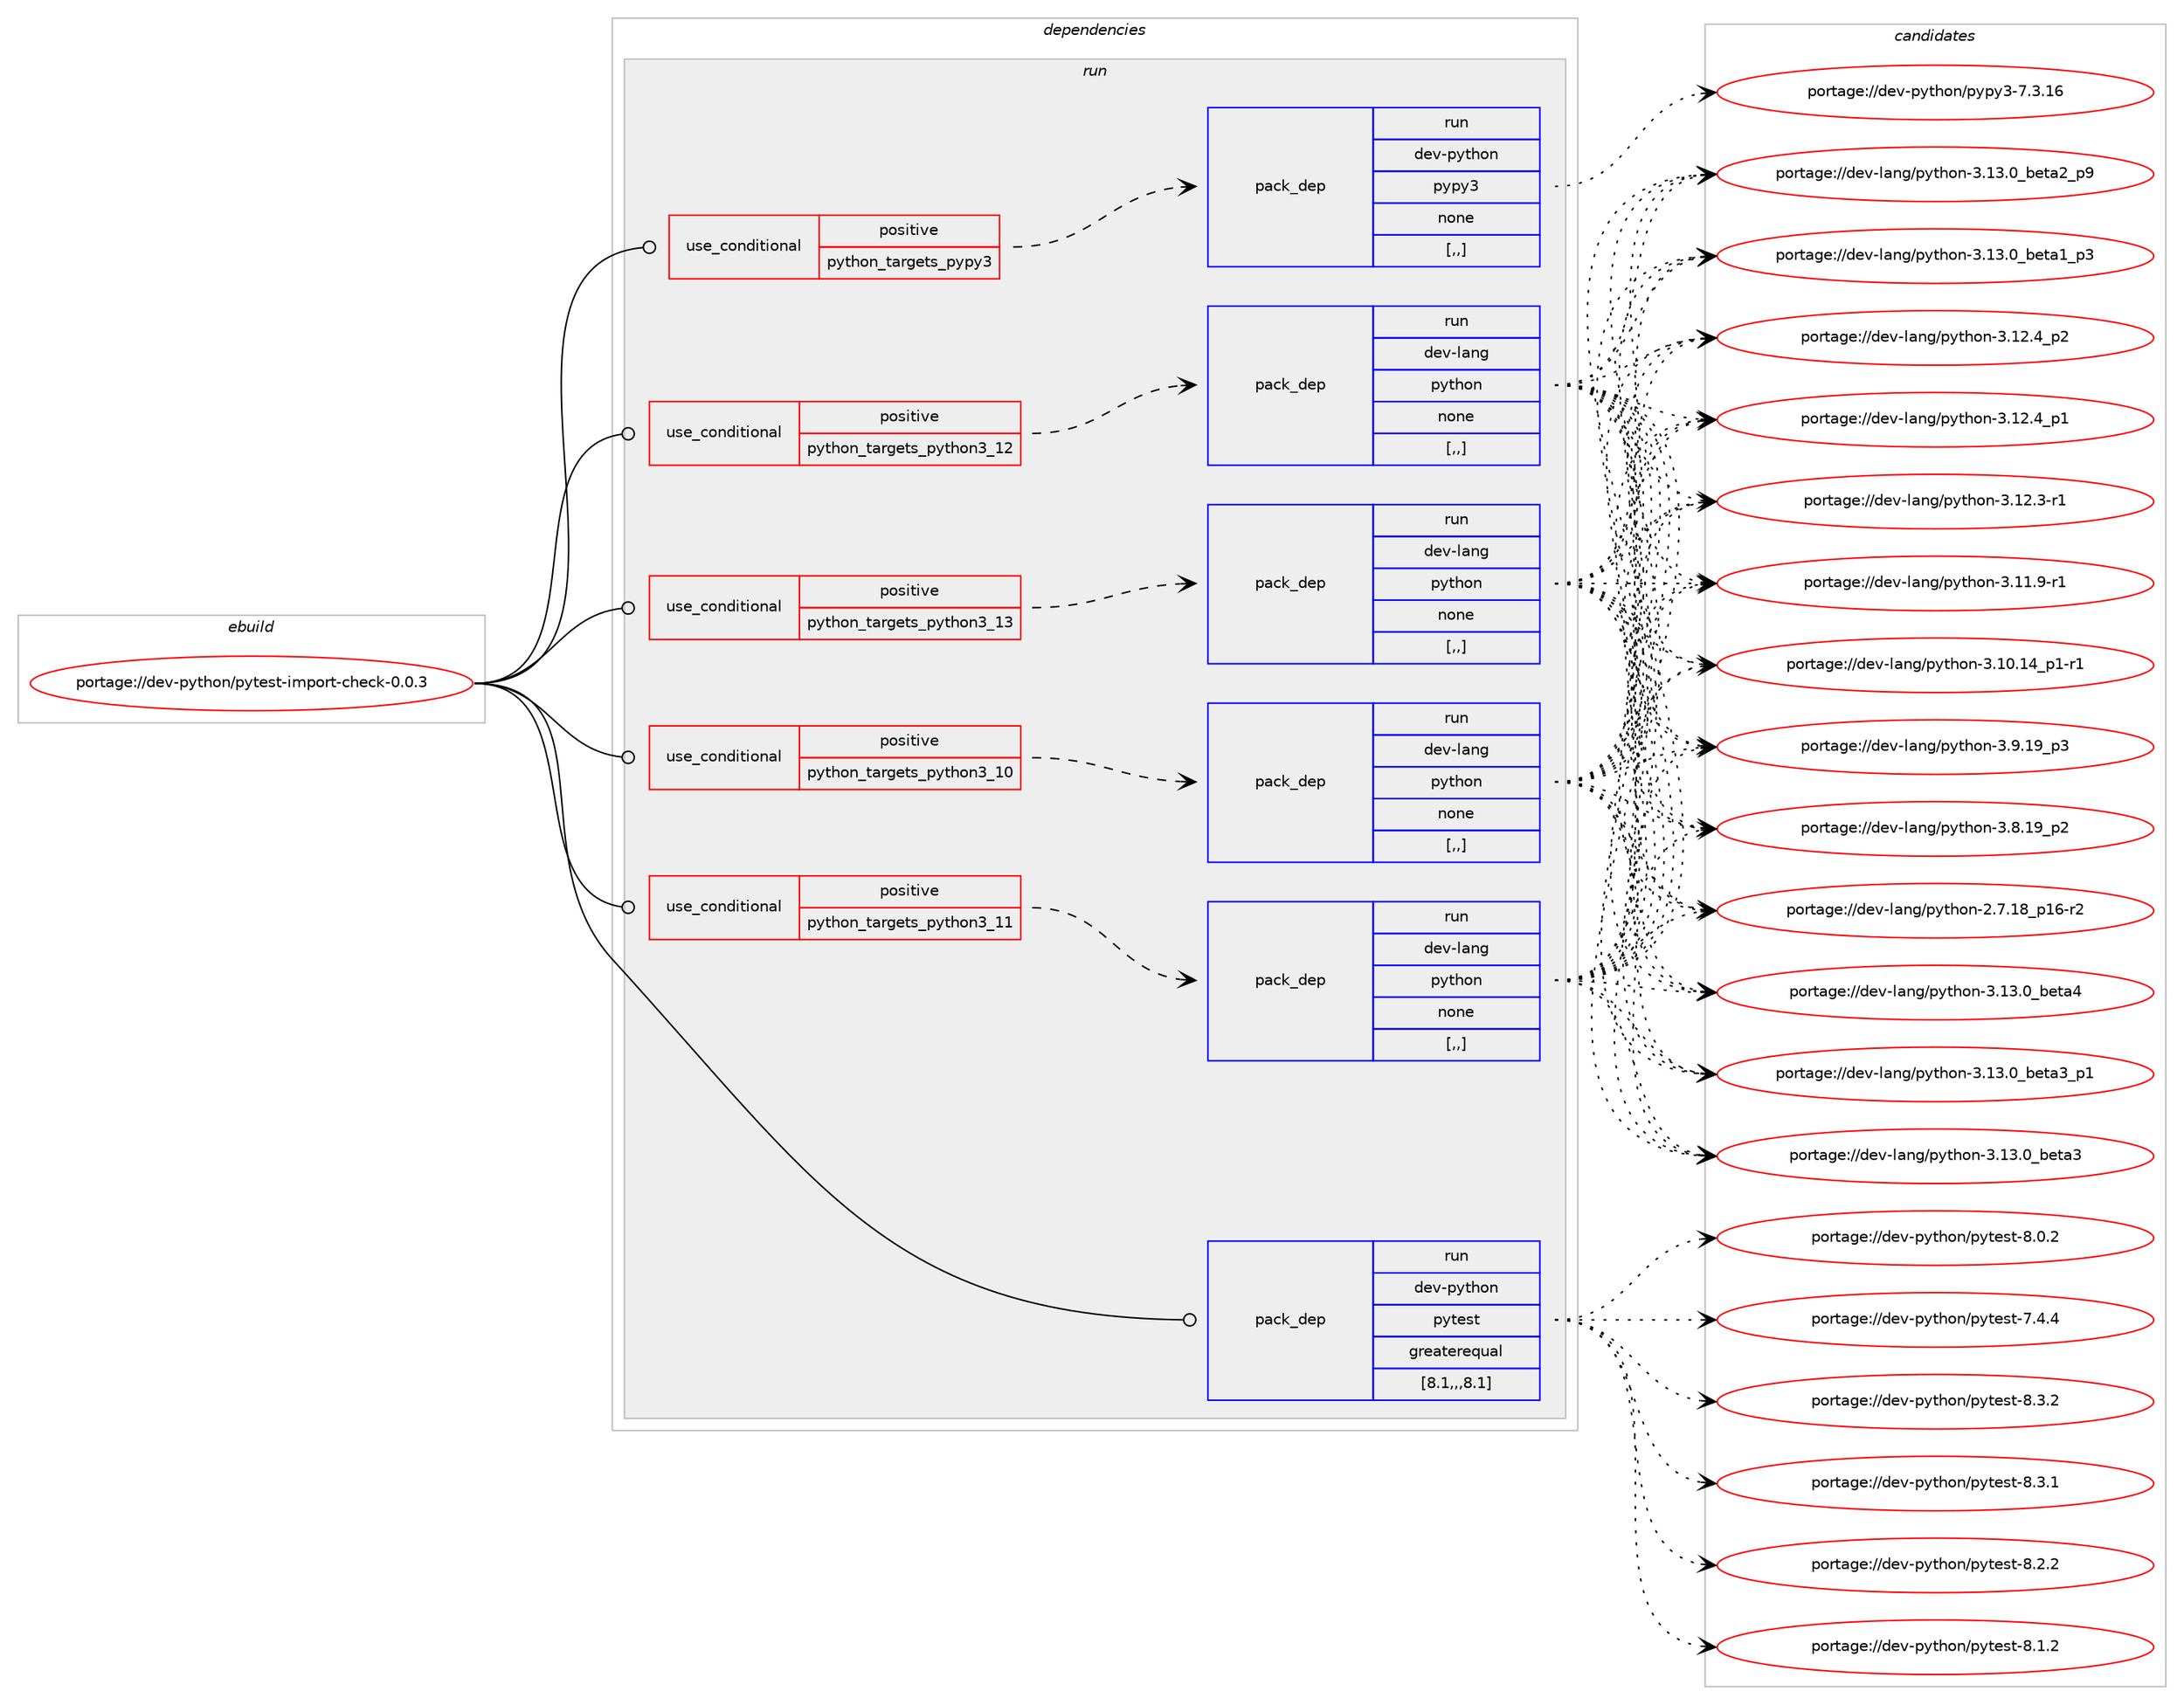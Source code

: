 digraph prolog {

# *************
# Graph options
# *************

newrank=true;
concentrate=true;
compound=true;
graph [rankdir=LR,fontname=Helvetica,fontsize=10,ranksep=1.5];#, ranksep=2.5, nodesep=0.2];
edge  [arrowhead=vee];
node  [fontname=Helvetica,fontsize=10];

# **********
# The ebuild
# **********

subgraph cluster_leftcol {
color=gray;
label=<<i>ebuild</i>>;
id [label="portage://dev-python/pytest-import-check-0.0.3", color=red, width=4, href="../dev-python/pytest-import-check-0.0.3.svg"];
}

# ****************
# The dependencies
# ****************

subgraph cluster_midcol {
color=gray;
label=<<i>dependencies</i>>;
subgraph cluster_compile {
fillcolor="#eeeeee";
style=filled;
label=<<i>compile</i>>;
}
subgraph cluster_compileandrun {
fillcolor="#eeeeee";
style=filled;
label=<<i>compile and run</i>>;
}
subgraph cluster_run {
fillcolor="#eeeeee";
style=filled;
label=<<i>run</i>>;
subgraph cond37989 {
dependency159347 [label=<<TABLE BORDER="0" CELLBORDER="1" CELLSPACING="0" CELLPADDING="4"><TR><TD ROWSPAN="3" CELLPADDING="10">use_conditional</TD></TR><TR><TD>positive</TD></TR><TR><TD>python_targets_pypy3</TD></TR></TABLE>>, shape=none, color=red];
subgraph pack120089 {
dependency159348 [label=<<TABLE BORDER="0" CELLBORDER="1" CELLSPACING="0" CELLPADDING="4" WIDTH="220"><TR><TD ROWSPAN="6" CELLPADDING="30">pack_dep</TD></TR><TR><TD WIDTH="110">run</TD></TR><TR><TD>dev-python</TD></TR><TR><TD>pypy3</TD></TR><TR><TD>none</TD></TR><TR><TD>[,,]</TD></TR></TABLE>>, shape=none, color=blue];
}
dependency159347:e -> dependency159348:w [weight=20,style="dashed",arrowhead="vee"];
}
id:e -> dependency159347:w [weight=20,style="solid",arrowhead="odot"];
subgraph cond37990 {
dependency159349 [label=<<TABLE BORDER="0" CELLBORDER="1" CELLSPACING="0" CELLPADDING="4"><TR><TD ROWSPAN="3" CELLPADDING="10">use_conditional</TD></TR><TR><TD>positive</TD></TR><TR><TD>python_targets_python3_10</TD></TR></TABLE>>, shape=none, color=red];
subgraph pack120090 {
dependency159350 [label=<<TABLE BORDER="0" CELLBORDER="1" CELLSPACING="0" CELLPADDING="4" WIDTH="220"><TR><TD ROWSPAN="6" CELLPADDING="30">pack_dep</TD></TR><TR><TD WIDTH="110">run</TD></TR><TR><TD>dev-lang</TD></TR><TR><TD>python</TD></TR><TR><TD>none</TD></TR><TR><TD>[,,]</TD></TR></TABLE>>, shape=none, color=blue];
}
dependency159349:e -> dependency159350:w [weight=20,style="dashed",arrowhead="vee"];
}
id:e -> dependency159349:w [weight=20,style="solid",arrowhead="odot"];
subgraph cond37991 {
dependency159351 [label=<<TABLE BORDER="0" CELLBORDER="1" CELLSPACING="0" CELLPADDING="4"><TR><TD ROWSPAN="3" CELLPADDING="10">use_conditional</TD></TR><TR><TD>positive</TD></TR><TR><TD>python_targets_python3_11</TD></TR></TABLE>>, shape=none, color=red];
subgraph pack120091 {
dependency159352 [label=<<TABLE BORDER="0" CELLBORDER="1" CELLSPACING="0" CELLPADDING="4" WIDTH="220"><TR><TD ROWSPAN="6" CELLPADDING="30">pack_dep</TD></TR><TR><TD WIDTH="110">run</TD></TR><TR><TD>dev-lang</TD></TR><TR><TD>python</TD></TR><TR><TD>none</TD></TR><TR><TD>[,,]</TD></TR></TABLE>>, shape=none, color=blue];
}
dependency159351:e -> dependency159352:w [weight=20,style="dashed",arrowhead="vee"];
}
id:e -> dependency159351:w [weight=20,style="solid",arrowhead="odot"];
subgraph cond37992 {
dependency159353 [label=<<TABLE BORDER="0" CELLBORDER="1" CELLSPACING="0" CELLPADDING="4"><TR><TD ROWSPAN="3" CELLPADDING="10">use_conditional</TD></TR><TR><TD>positive</TD></TR><TR><TD>python_targets_python3_12</TD></TR></TABLE>>, shape=none, color=red];
subgraph pack120092 {
dependency159354 [label=<<TABLE BORDER="0" CELLBORDER="1" CELLSPACING="0" CELLPADDING="4" WIDTH="220"><TR><TD ROWSPAN="6" CELLPADDING="30">pack_dep</TD></TR><TR><TD WIDTH="110">run</TD></TR><TR><TD>dev-lang</TD></TR><TR><TD>python</TD></TR><TR><TD>none</TD></TR><TR><TD>[,,]</TD></TR></TABLE>>, shape=none, color=blue];
}
dependency159353:e -> dependency159354:w [weight=20,style="dashed",arrowhead="vee"];
}
id:e -> dependency159353:w [weight=20,style="solid",arrowhead="odot"];
subgraph cond37993 {
dependency159355 [label=<<TABLE BORDER="0" CELLBORDER="1" CELLSPACING="0" CELLPADDING="4"><TR><TD ROWSPAN="3" CELLPADDING="10">use_conditional</TD></TR><TR><TD>positive</TD></TR><TR><TD>python_targets_python3_13</TD></TR></TABLE>>, shape=none, color=red];
subgraph pack120093 {
dependency159356 [label=<<TABLE BORDER="0" CELLBORDER="1" CELLSPACING="0" CELLPADDING="4" WIDTH="220"><TR><TD ROWSPAN="6" CELLPADDING="30">pack_dep</TD></TR><TR><TD WIDTH="110">run</TD></TR><TR><TD>dev-lang</TD></TR><TR><TD>python</TD></TR><TR><TD>none</TD></TR><TR><TD>[,,]</TD></TR></TABLE>>, shape=none, color=blue];
}
dependency159355:e -> dependency159356:w [weight=20,style="dashed",arrowhead="vee"];
}
id:e -> dependency159355:w [weight=20,style="solid",arrowhead="odot"];
subgraph pack120094 {
dependency159357 [label=<<TABLE BORDER="0" CELLBORDER="1" CELLSPACING="0" CELLPADDING="4" WIDTH="220"><TR><TD ROWSPAN="6" CELLPADDING="30">pack_dep</TD></TR><TR><TD WIDTH="110">run</TD></TR><TR><TD>dev-python</TD></TR><TR><TD>pytest</TD></TR><TR><TD>greaterequal</TD></TR><TR><TD>[8.1,,,8.1]</TD></TR></TABLE>>, shape=none, color=blue];
}
id:e -> dependency159357:w [weight=20,style="solid",arrowhead="odot"];
}
}

# **************
# The candidates
# **************

subgraph cluster_choices {
rank=same;
color=gray;
label=<<i>candidates</i>>;

subgraph choice120089 {
color=black;
nodesep=1;
choice10010111845112121116104111110471121211121215145554651464954 [label="portage://dev-python/pypy3-7.3.16", color=red, width=4,href="../dev-python/pypy3-7.3.16.svg"];
dependency159348:e -> choice10010111845112121116104111110471121211121215145554651464954:w [style=dotted,weight="100"];
}
subgraph choice120090 {
color=black;
nodesep=1;
choice1001011184510897110103471121211161041111104551464951464895981011169752 [label="portage://dev-lang/python-3.13.0_beta4", color=red, width=4,href="../dev-lang/python-3.13.0_beta4.svg"];
choice10010111845108971101034711212111610411111045514649514648959810111697519511249 [label="portage://dev-lang/python-3.13.0_beta3_p1", color=red, width=4,href="../dev-lang/python-3.13.0_beta3_p1.svg"];
choice1001011184510897110103471121211161041111104551464951464895981011169751 [label="portage://dev-lang/python-3.13.0_beta3", color=red, width=4,href="../dev-lang/python-3.13.0_beta3.svg"];
choice10010111845108971101034711212111610411111045514649514648959810111697509511257 [label="portage://dev-lang/python-3.13.0_beta2_p9", color=red, width=4,href="../dev-lang/python-3.13.0_beta2_p9.svg"];
choice10010111845108971101034711212111610411111045514649514648959810111697499511251 [label="portage://dev-lang/python-3.13.0_beta1_p3", color=red, width=4,href="../dev-lang/python-3.13.0_beta1_p3.svg"];
choice100101118451089711010347112121116104111110455146495046529511250 [label="portage://dev-lang/python-3.12.4_p2", color=red, width=4,href="../dev-lang/python-3.12.4_p2.svg"];
choice100101118451089711010347112121116104111110455146495046529511249 [label="portage://dev-lang/python-3.12.4_p1", color=red, width=4,href="../dev-lang/python-3.12.4_p1.svg"];
choice100101118451089711010347112121116104111110455146495046514511449 [label="portage://dev-lang/python-3.12.3-r1", color=red, width=4,href="../dev-lang/python-3.12.3-r1.svg"];
choice100101118451089711010347112121116104111110455146494946574511449 [label="portage://dev-lang/python-3.11.9-r1", color=red, width=4,href="../dev-lang/python-3.11.9-r1.svg"];
choice100101118451089711010347112121116104111110455146494846495295112494511449 [label="portage://dev-lang/python-3.10.14_p1-r1", color=red, width=4,href="../dev-lang/python-3.10.14_p1-r1.svg"];
choice100101118451089711010347112121116104111110455146574649579511251 [label="portage://dev-lang/python-3.9.19_p3", color=red, width=4,href="../dev-lang/python-3.9.19_p3.svg"];
choice100101118451089711010347112121116104111110455146564649579511250 [label="portage://dev-lang/python-3.8.19_p2", color=red, width=4,href="../dev-lang/python-3.8.19_p2.svg"];
choice100101118451089711010347112121116104111110455046554649569511249544511450 [label="portage://dev-lang/python-2.7.18_p16-r2", color=red, width=4,href="../dev-lang/python-2.7.18_p16-r2.svg"];
dependency159350:e -> choice1001011184510897110103471121211161041111104551464951464895981011169752:w [style=dotted,weight="100"];
dependency159350:e -> choice10010111845108971101034711212111610411111045514649514648959810111697519511249:w [style=dotted,weight="100"];
dependency159350:e -> choice1001011184510897110103471121211161041111104551464951464895981011169751:w [style=dotted,weight="100"];
dependency159350:e -> choice10010111845108971101034711212111610411111045514649514648959810111697509511257:w [style=dotted,weight="100"];
dependency159350:e -> choice10010111845108971101034711212111610411111045514649514648959810111697499511251:w [style=dotted,weight="100"];
dependency159350:e -> choice100101118451089711010347112121116104111110455146495046529511250:w [style=dotted,weight="100"];
dependency159350:e -> choice100101118451089711010347112121116104111110455146495046529511249:w [style=dotted,weight="100"];
dependency159350:e -> choice100101118451089711010347112121116104111110455146495046514511449:w [style=dotted,weight="100"];
dependency159350:e -> choice100101118451089711010347112121116104111110455146494946574511449:w [style=dotted,weight="100"];
dependency159350:e -> choice100101118451089711010347112121116104111110455146494846495295112494511449:w [style=dotted,weight="100"];
dependency159350:e -> choice100101118451089711010347112121116104111110455146574649579511251:w [style=dotted,weight="100"];
dependency159350:e -> choice100101118451089711010347112121116104111110455146564649579511250:w [style=dotted,weight="100"];
dependency159350:e -> choice100101118451089711010347112121116104111110455046554649569511249544511450:w [style=dotted,weight="100"];
}
subgraph choice120091 {
color=black;
nodesep=1;
choice1001011184510897110103471121211161041111104551464951464895981011169752 [label="portage://dev-lang/python-3.13.0_beta4", color=red, width=4,href="../dev-lang/python-3.13.0_beta4.svg"];
choice10010111845108971101034711212111610411111045514649514648959810111697519511249 [label="portage://dev-lang/python-3.13.0_beta3_p1", color=red, width=4,href="../dev-lang/python-3.13.0_beta3_p1.svg"];
choice1001011184510897110103471121211161041111104551464951464895981011169751 [label="portage://dev-lang/python-3.13.0_beta3", color=red, width=4,href="../dev-lang/python-3.13.0_beta3.svg"];
choice10010111845108971101034711212111610411111045514649514648959810111697509511257 [label="portage://dev-lang/python-3.13.0_beta2_p9", color=red, width=4,href="../dev-lang/python-3.13.0_beta2_p9.svg"];
choice10010111845108971101034711212111610411111045514649514648959810111697499511251 [label="portage://dev-lang/python-3.13.0_beta1_p3", color=red, width=4,href="../dev-lang/python-3.13.0_beta1_p3.svg"];
choice100101118451089711010347112121116104111110455146495046529511250 [label="portage://dev-lang/python-3.12.4_p2", color=red, width=4,href="../dev-lang/python-3.12.4_p2.svg"];
choice100101118451089711010347112121116104111110455146495046529511249 [label="portage://dev-lang/python-3.12.4_p1", color=red, width=4,href="../dev-lang/python-3.12.4_p1.svg"];
choice100101118451089711010347112121116104111110455146495046514511449 [label="portage://dev-lang/python-3.12.3-r1", color=red, width=4,href="../dev-lang/python-3.12.3-r1.svg"];
choice100101118451089711010347112121116104111110455146494946574511449 [label="portage://dev-lang/python-3.11.9-r1", color=red, width=4,href="../dev-lang/python-3.11.9-r1.svg"];
choice100101118451089711010347112121116104111110455146494846495295112494511449 [label="portage://dev-lang/python-3.10.14_p1-r1", color=red, width=4,href="../dev-lang/python-3.10.14_p1-r1.svg"];
choice100101118451089711010347112121116104111110455146574649579511251 [label="portage://dev-lang/python-3.9.19_p3", color=red, width=4,href="../dev-lang/python-3.9.19_p3.svg"];
choice100101118451089711010347112121116104111110455146564649579511250 [label="portage://dev-lang/python-3.8.19_p2", color=red, width=4,href="../dev-lang/python-3.8.19_p2.svg"];
choice100101118451089711010347112121116104111110455046554649569511249544511450 [label="portage://dev-lang/python-2.7.18_p16-r2", color=red, width=4,href="../dev-lang/python-2.7.18_p16-r2.svg"];
dependency159352:e -> choice1001011184510897110103471121211161041111104551464951464895981011169752:w [style=dotted,weight="100"];
dependency159352:e -> choice10010111845108971101034711212111610411111045514649514648959810111697519511249:w [style=dotted,weight="100"];
dependency159352:e -> choice1001011184510897110103471121211161041111104551464951464895981011169751:w [style=dotted,weight="100"];
dependency159352:e -> choice10010111845108971101034711212111610411111045514649514648959810111697509511257:w [style=dotted,weight="100"];
dependency159352:e -> choice10010111845108971101034711212111610411111045514649514648959810111697499511251:w [style=dotted,weight="100"];
dependency159352:e -> choice100101118451089711010347112121116104111110455146495046529511250:w [style=dotted,weight="100"];
dependency159352:e -> choice100101118451089711010347112121116104111110455146495046529511249:w [style=dotted,weight="100"];
dependency159352:e -> choice100101118451089711010347112121116104111110455146495046514511449:w [style=dotted,weight="100"];
dependency159352:e -> choice100101118451089711010347112121116104111110455146494946574511449:w [style=dotted,weight="100"];
dependency159352:e -> choice100101118451089711010347112121116104111110455146494846495295112494511449:w [style=dotted,weight="100"];
dependency159352:e -> choice100101118451089711010347112121116104111110455146574649579511251:w [style=dotted,weight="100"];
dependency159352:e -> choice100101118451089711010347112121116104111110455146564649579511250:w [style=dotted,weight="100"];
dependency159352:e -> choice100101118451089711010347112121116104111110455046554649569511249544511450:w [style=dotted,weight="100"];
}
subgraph choice120092 {
color=black;
nodesep=1;
choice1001011184510897110103471121211161041111104551464951464895981011169752 [label="portage://dev-lang/python-3.13.0_beta4", color=red, width=4,href="../dev-lang/python-3.13.0_beta4.svg"];
choice10010111845108971101034711212111610411111045514649514648959810111697519511249 [label="portage://dev-lang/python-3.13.0_beta3_p1", color=red, width=4,href="../dev-lang/python-3.13.0_beta3_p1.svg"];
choice1001011184510897110103471121211161041111104551464951464895981011169751 [label="portage://dev-lang/python-3.13.0_beta3", color=red, width=4,href="../dev-lang/python-3.13.0_beta3.svg"];
choice10010111845108971101034711212111610411111045514649514648959810111697509511257 [label="portage://dev-lang/python-3.13.0_beta2_p9", color=red, width=4,href="../dev-lang/python-3.13.0_beta2_p9.svg"];
choice10010111845108971101034711212111610411111045514649514648959810111697499511251 [label="portage://dev-lang/python-3.13.0_beta1_p3", color=red, width=4,href="../dev-lang/python-3.13.0_beta1_p3.svg"];
choice100101118451089711010347112121116104111110455146495046529511250 [label="portage://dev-lang/python-3.12.4_p2", color=red, width=4,href="../dev-lang/python-3.12.4_p2.svg"];
choice100101118451089711010347112121116104111110455146495046529511249 [label="portage://dev-lang/python-3.12.4_p1", color=red, width=4,href="../dev-lang/python-3.12.4_p1.svg"];
choice100101118451089711010347112121116104111110455146495046514511449 [label="portage://dev-lang/python-3.12.3-r1", color=red, width=4,href="../dev-lang/python-3.12.3-r1.svg"];
choice100101118451089711010347112121116104111110455146494946574511449 [label="portage://dev-lang/python-3.11.9-r1", color=red, width=4,href="../dev-lang/python-3.11.9-r1.svg"];
choice100101118451089711010347112121116104111110455146494846495295112494511449 [label="portage://dev-lang/python-3.10.14_p1-r1", color=red, width=4,href="../dev-lang/python-3.10.14_p1-r1.svg"];
choice100101118451089711010347112121116104111110455146574649579511251 [label="portage://dev-lang/python-3.9.19_p3", color=red, width=4,href="../dev-lang/python-3.9.19_p3.svg"];
choice100101118451089711010347112121116104111110455146564649579511250 [label="portage://dev-lang/python-3.8.19_p2", color=red, width=4,href="../dev-lang/python-3.8.19_p2.svg"];
choice100101118451089711010347112121116104111110455046554649569511249544511450 [label="portage://dev-lang/python-2.7.18_p16-r2", color=red, width=4,href="../dev-lang/python-2.7.18_p16-r2.svg"];
dependency159354:e -> choice1001011184510897110103471121211161041111104551464951464895981011169752:w [style=dotted,weight="100"];
dependency159354:e -> choice10010111845108971101034711212111610411111045514649514648959810111697519511249:w [style=dotted,weight="100"];
dependency159354:e -> choice1001011184510897110103471121211161041111104551464951464895981011169751:w [style=dotted,weight="100"];
dependency159354:e -> choice10010111845108971101034711212111610411111045514649514648959810111697509511257:w [style=dotted,weight="100"];
dependency159354:e -> choice10010111845108971101034711212111610411111045514649514648959810111697499511251:w [style=dotted,weight="100"];
dependency159354:e -> choice100101118451089711010347112121116104111110455146495046529511250:w [style=dotted,weight="100"];
dependency159354:e -> choice100101118451089711010347112121116104111110455146495046529511249:w [style=dotted,weight="100"];
dependency159354:e -> choice100101118451089711010347112121116104111110455146495046514511449:w [style=dotted,weight="100"];
dependency159354:e -> choice100101118451089711010347112121116104111110455146494946574511449:w [style=dotted,weight="100"];
dependency159354:e -> choice100101118451089711010347112121116104111110455146494846495295112494511449:w [style=dotted,weight="100"];
dependency159354:e -> choice100101118451089711010347112121116104111110455146574649579511251:w [style=dotted,weight="100"];
dependency159354:e -> choice100101118451089711010347112121116104111110455146564649579511250:w [style=dotted,weight="100"];
dependency159354:e -> choice100101118451089711010347112121116104111110455046554649569511249544511450:w [style=dotted,weight="100"];
}
subgraph choice120093 {
color=black;
nodesep=1;
choice1001011184510897110103471121211161041111104551464951464895981011169752 [label="portage://dev-lang/python-3.13.0_beta4", color=red, width=4,href="../dev-lang/python-3.13.0_beta4.svg"];
choice10010111845108971101034711212111610411111045514649514648959810111697519511249 [label="portage://dev-lang/python-3.13.0_beta3_p1", color=red, width=4,href="../dev-lang/python-3.13.0_beta3_p1.svg"];
choice1001011184510897110103471121211161041111104551464951464895981011169751 [label="portage://dev-lang/python-3.13.0_beta3", color=red, width=4,href="../dev-lang/python-3.13.0_beta3.svg"];
choice10010111845108971101034711212111610411111045514649514648959810111697509511257 [label="portage://dev-lang/python-3.13.0_beta2_p9", color=red, width=4,href="../dev-lang/python-3.13.0_beta2_p9.svg"];
choice10010111845108971101034711212111610411111045514649514648959810111697499511251 [label="portage://dev-lang/python-3.13.0_beta1_p3", color=red, width=4,href="../dev-lang/python-3.13.0_beta1_p3.svg"];
choice100101118451089711010347112121116104111110455146495046529511250 [label="portage://dev-lang/python-3.12.4_p2", color=red, width=4,href="../dev-lang/python-3.12.4_p2.svg"];
choice100101118451089711010347112121116104111110455146495046529511249 [label="portage://dev-lang/python-3.12.4_p1", color=red, width=4,href="../dev-lang/python-3.12.4_p1.svg"];
choice100101118451089711010347112121116104111110455146495046514511449 [label="portage://dev-lang/python-3.12.3-r1", color=red, width=4,href="../dev-lang/python-3.12.3-r1.svg"];
choice100101118451089711010347112121116104111110455146494946574511449 [label="portage://dev-lang/python-3.11.9-r1", color=red, width=4,href="../dev-lang/python-3.11.9-r1.svg"];
choice100101118451089711010347112121116104111110455146494846495295112494511449 [label="portage://dev-lang/python-3.10.14_p1-r1", color=red, width=4,href="../dev-lang/python-3.10.14_p1-r1.svg"];
choice100101118451089711010347112121116104111110455146574649579511251 [label="portage://dev-lang/python-3.9.19_p3", color=red, width=4,href="../dev-lang/python-3.9.19_p3.svg"];
choice100101118451089711010347112121116104111110455146564649579511250 [label="portage://dev-lang/python-3.8.19_p2", color=red, width=4,href="../dev-lang/python-3.8.19_p2.svg"];
choice100101118451089711010347112121116104111110455046554649569511249544511450 [label="portage://dev-lang/python-2.7.18_p16-r2", color=red, width=4,href="../dev-lang/python-2.7.18_p16-r2.svg"];
dependency159356:e -> choice1001011184510897110103471121211161041111104551464951464895981011169752:w [style=dotted,weight="100"];
dependency159356:e -> choice10010111845108971101034711212111610411111045514649514648959810111697519511249:w [style=dotted,weight="100"];
dependency159356:e -> choice1001011184510897110103471121211161041111104551464951464895981011169751:w [style=dotted,weight="100"];
dependency159356:e -> choice10010111845108971101034711212111610411111045514649514648959810111697509511257:w [style=dotted,weight="100"];
dependency159356:e -> choice10010111845108971101034711212111610411111045514649514648959810111697499511251:w [style=dotted,weight="100"];
dependency159356:e -> choice100101118451089711010347112121116104111110455146495046529511250:w [style=dotted,weight="100"];
dependency159356:e -> choice100101118451089711010347112121116104111110455146495046529511249:w [style=dotted,weight="100"];
dependency159356:e -> choice100101118451089711010347112121116104111110455146495046514511449:w [style=dotted,weight="100"];
dependency159356:e -> choice100101118451089711010347112121116104111110455146494946574511449:w [style=dotted,weight="100"];
dependency159356:e -> choice100101118451089711010347112121116104111110455146494846495295112494511449:w [style=dotted,weight="100"];
dependency159356:e -> choice100101118451089711010347112121116104111110455146574649579511251:w [style=dotted,weight="100"];
dependency159356:e -> choice100101118451089711010347112121116104111110455146564649579511250:w [style=dotted,weight="100"];
dependency159356:e -> choice100101118451089711010347112121116104111110455046554649569511249544511450:w [style=dotted,weight="100"];
}
subgraph choice120094 {
color=black;
nodesep=1;
choice1001011184511212111610411111047112121116101115116455646514650 [label="portage://dev-python/pytest-8.3.2", color=red, width=4,href="../dev-python/pytest-8.3.2.svg"];
choice1001011184511212111610411111047112121116101115116455646514649 [label="portage://dev-python/pytest-8.3.1", color=red, width=4,href="../dev-python/pytest-8.3.1.svg"];
choice1001011184511212111610411111047112121116101115116455646504650 [label="portage://dev-python/pytest-8.2.2", color=red, width=4,href="../dev-python/pytest-8.2.2.svg"];
choice1001011184511212111610411111047112121116101115116455646494650 [label="portage://dev-python/pytest-8.1.2", color=red, width=4,href="../dev-python/pytest-8.1.2.svg"];
choice1001011184511212111610411111047112121116101115116455646484650 [label="portage://dev-python/pytest-8.0.2", color=red, width=4,href="../dev-python/pytest-8.0.2.svg"];
choice1001011184511212111610411111047112121116101115116455546524652 [label="portage://dev-python/pytest-7.4.4", color=red, width=4,href="../dev-python/pytest-7.4.4.svg"];
dependency159357:e -> choice1001011184511212111610411111047112121116101115116455646514650:w [style=dotted,weight="100"];
dependency159357:e -> choice1001011184511212111610411111047112121116101115116455646514649:w [style=dotted,weight="100"];
dependency159357:e -> choice1001011184511212111610411111047112121116101115116455646504650:w [style=dotted,weight="100"];
dependency159357:e -> choice1001011184511212111610411111047112121116101115116455646494650:w [style=dotted,weight="100"];
dependency159357:e -> choice1001011184511212111610411111047112121116101115116455646484650:w [style=dotted,weight="100"];
dependency159357:e -> choice1001011184511212111610411111047112121116101115116455546524652:w [style=dotted,weight="100"];
}
}

}
